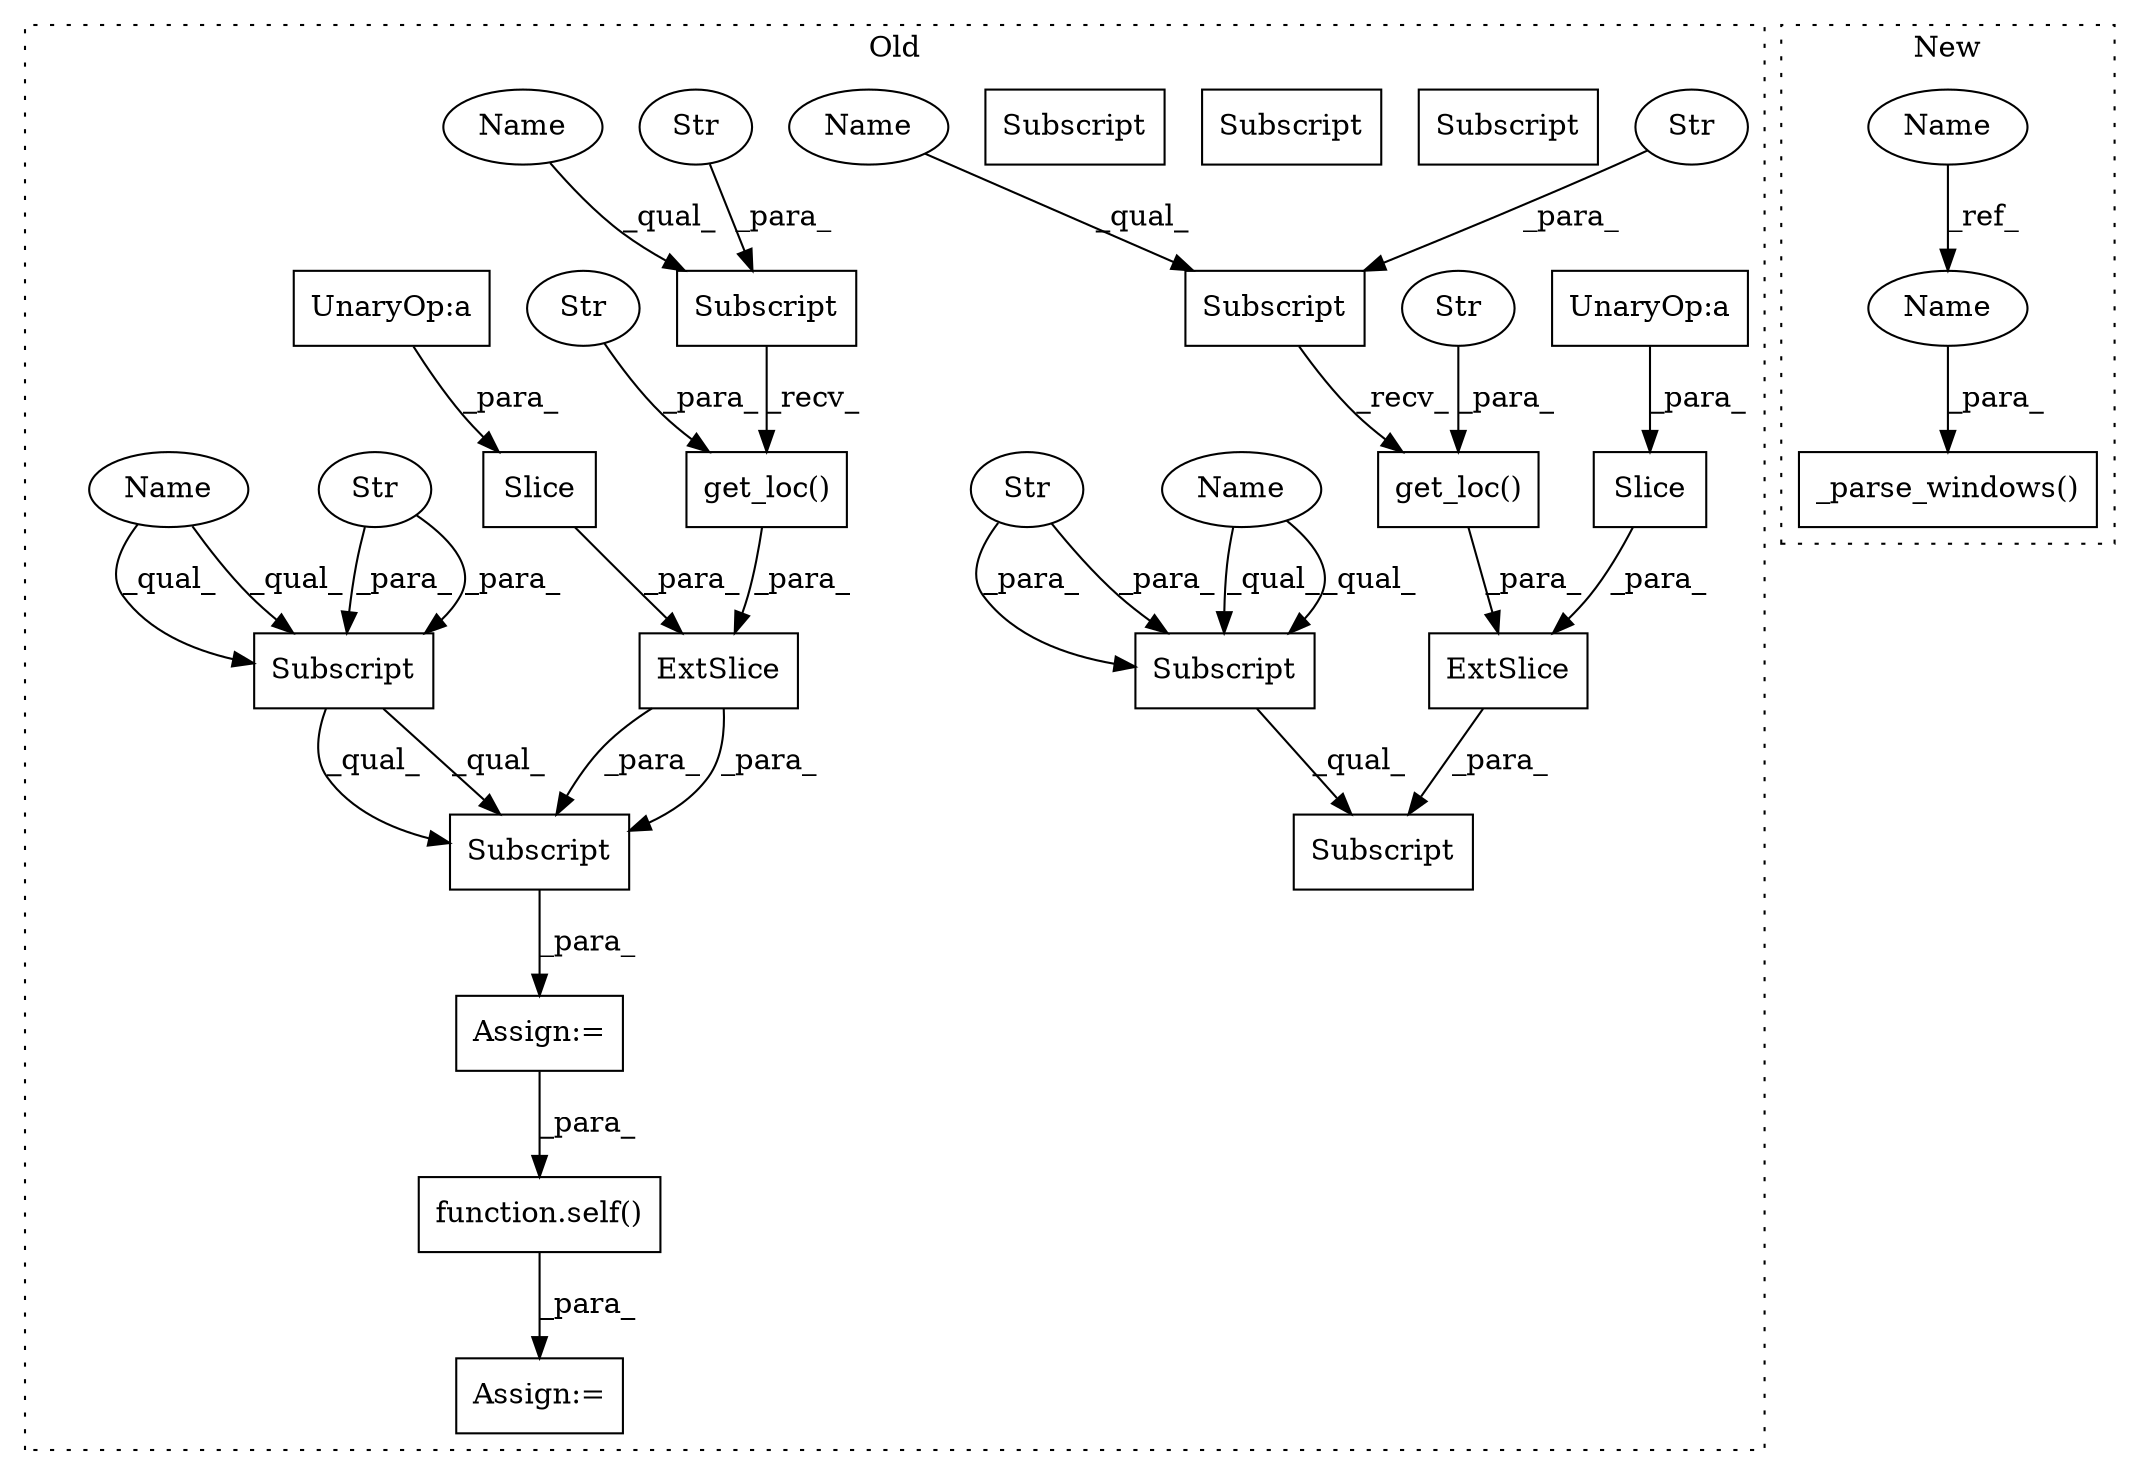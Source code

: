 digraph G {
subgraph cluster0 {
1 [label="get_loc()" a="75" s="9051,9085" l="31,1" shape="box"];
3 [label="ExtSlice" a="85" s="9305" l="7" shape="box"];
4 [label="UnaryOp:a" a="61" s="9328" l="7" shape="box"];
5 [label="Subscript" a="63" s="9051,0" l="22,0" shape="box"];
6 [label="Subscript" a="63" s="9106,0" l="22,0" shape="box"];
7 [label="Str" a="66" s="9082" l="3" shape="ellipse"];
8 [label="Subscript" a="63" s="9305,0" l="39,0" shape="box"];
9 [label="Str" a="66" s="9112" l="15" shape="ellipse"];
10 [label="Subscript" a="63" s="9305,0" l="19,0" shape="box"];
12 [label="Subscript" a="63" s="9240,0" l="42,0" shape="box"];
13 [label="Str" a="66" s="9313" l="10" shape="ellipse"];
14 [label="Subscript" a="63" s="9240,0" l="19,0" shape="box"];
15 [label="Str" a="66" s="9057" l="15" shape="ellipse"];
16 [label="Str" a="66" s="9248" l="10" shape="ellipse"];
17 [label="Slice" a="80" s="9328" l="7" shape="box"];
18 [label="ExtSlice" a="85" s="9240" l="7" shape="box"];
19 [label="UnaryOp:a" a="61" s="9264" l="7" shape="box"];
20 [label="Slice" a="80" s="9263" l="1" shape="box"];
21 [label="get_loc()" a="75" s="9106,9153" l="31,1" shape="box"];
22 [label="Str" a="66" s="9137" l="16" shape="ellipse"];
23 [label="Assign:=" a="68" s="9237" l="3" shape="box"];
24 [label="function.self()" a="75" s="9462,9492" l="5,1" shape="box"];
25 [label="Assign:=" a="68" s="9459" l="3" shape="box"];
27 [label="Subscript" a="63" s="9240,0" l="42,0" shape="box"];
28 [label="Subscript" a="63" s="9305,0" l="19,0" shape="box"];
29 [label="Subscript" a="63" s="9240,0" l="19,0" shape="box"];
30 [label="Name" a="87" s="9240" l="7" shape="ellipse"];
31 [label="Name" a="87" s="9305" l="7" shape="ellipse"];
32 [label="Name" a="87" s="9106" l="5" shape="ellipse"];
33 [label="Name" a="87" s="9051" l="5" shape="ellipse"];
label = "Old";
style="dotted";
}
subgraph cluster1 {
2 [label="_parse_windows()" a="75" s="10984,11018" l="20,1" shape="box"];
11 [label="Name" a="87" s="10675" l="7" shape="ellipse"];
26 [label="Name" a="87" s="11011" l="7" shape="ellipse"];
label = "New";
style="dotted";
}
1 -> 3 [label="_para_"];
3 -> 8 [label="_para_"];
4 -> 17 [label="_para_"];
5 -> 1 [label="_recv_"];
6 -> 21 [label="_recv_"];
7 -> 1 [label="_para_"];
9 -> 6 [label="_para_"];
11 -> 26 [label="_ref_"];
13 -> 28 [label="_para_"];
13 -> 28 [label="_para_"];
15 -> 5 [label="_para_"];
16 -> 29 [label="_para_"];
16 -> 29 [label="_para_"];
17 -> 3 [label="_para_"];
18 -> 27 [label="_para_"];
18 -> 27 [label="_para_"];
19 -> 20 [label="_para_"];
20 -> 18 [label="_para_"];
21 -> 18 [label="_para_"];
22 -> 21 [label="_para_"];
23 -> 24 [label="_para_"];
24 -> 25 [label="_para_"];
26 -> 2 [label="_para_"];
27 -> 23 [label="_para_"];
28 -> 8 [label="_qual_"];
29 -> 27 [label="_qual_"];
29 -> 27 [label="_qual_"];
30 -> 29 [label="_qual_"];
30 -> 29 [label="_qual_"];
31 -> 28 [label="_qual_"];
31 -> 28 [label="_qual_"];
32 -> 6 [label="_qual_"];
33 -> 5 [label="_qual_"];
}